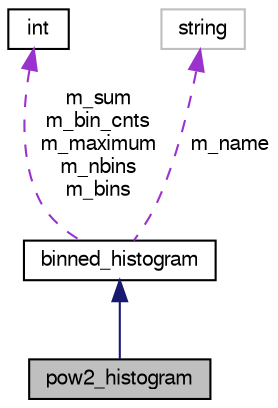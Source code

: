 digraph G
{
  bgcolor="transparent";
  edge [fontname="FreeSans",fontsize="10",labelfontname="FreeSans",labelfontsize="10"];
  node [fontname="FreeSans",fontsize="10",shape=record];
  Node1 [label="pow2_histogram",height=0.2,width=0.4,color="black", fillcolor="grey75", style="filled" fontcolor="black"];
  Node2 -> Node1 [dir=back,color="midnightblue",fontsize="10",style="solid",fontname="FreeSans"];
  Node2 [label="binned_histogram",height=0.2,width=0.4,color="black",URL="$classbinned__histogram.html"];
  Node3 -> Node2 [dir=back,color="darkorchid3",fontsize="10",style="dashed",label="m_sum\nm_bin_cnts\nm_maximum\nm_nbins\nm_bins",fontname="FreeSans"];
  Node3 [label="int",height=0.2,width=0.4,color="black",URL="$classint.html"];
  Node4 -> Node2 [dir=back,color="darkorchid3",fontsize="10",style="dashed",label="m_name",fontname="FreeSans"];
  Node4 [label="string",height=0.2,width=0.4,color="grey75"];
}
